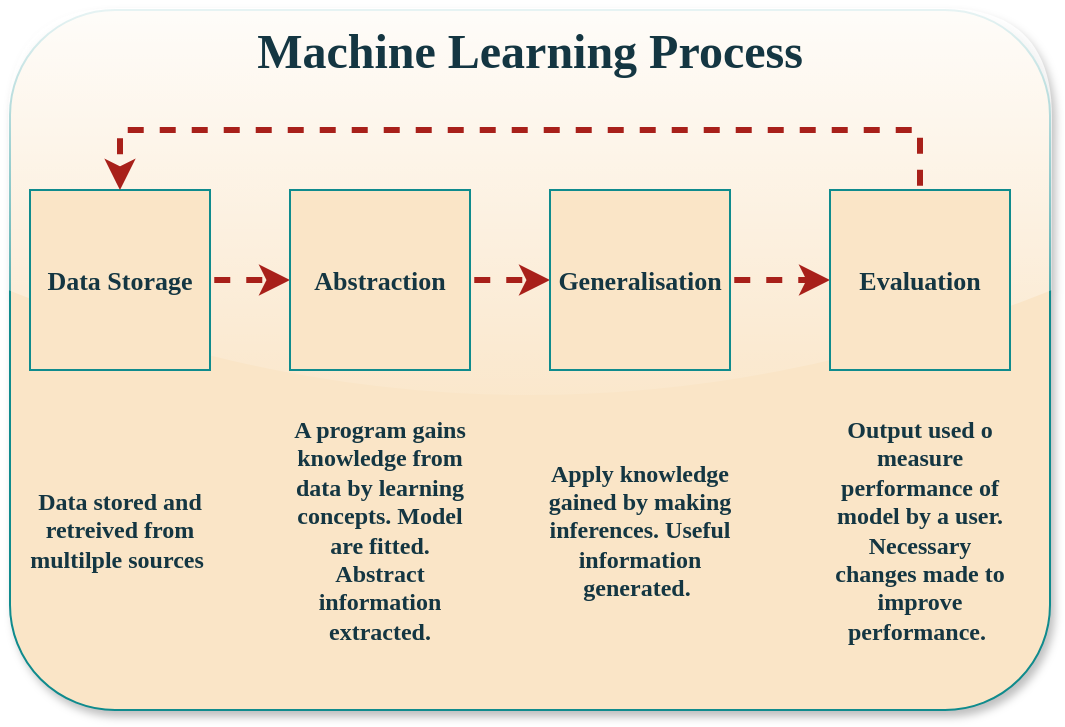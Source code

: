 <mxfile version="24.4.7" type="github">
  <diagram id="prtHgNgQTEPvFCAcTncT" name="Page-1">
    <mxGraphModel dx="756" dy="486" grid="1" gridSize="10" guides="1" tooltips="1" connect="1" arrows="1" fold="1" page="1" pageScale="1" pageWidth="827" pageHeight="1169" math="0" shadow="0">
      <root>
        <mxCell id="0" />
        <mxCell id="1" parent="0" />
        <mxCell id="fXX9wSg6Y7w_bflggcrf-18" value="" style="rounded=1;textOpacity=10;labelBackgroundColor=none;fillColor=#FAE5C7;strokeColor=#0F8B8D;fontSize=13;textShadow=0;labelBorderColor=none;whiteSpace=wrap;html=1;spacing=0;fontFamily=Comic Sans MS;glass=1;shadow=1;fillStyle=auto;fontColor=#143642;" vertex="1" parent="1">
          <mxGeometry x="20" y="150" width="520" height="350" as="geometry" />
        </mxCell>
        <mxCell id="fXX9wSg6Y7w_bflggcrf-5" value="" style="edgeStyle=orthogonalEdgeStyle;rounded=0;orthogonalLoop=1;jettySize=auto;html=1;fillColor=#FAE5C7;strokeColor=#A8201A;flowAnimation=1;strokeWidth=3;labelBackgroundColor=none;fontColor=default;" edge="1" parent="1" source="fXX9wSg6Y7w_bflggcrf-1" target="fXX9wSg6Y7w_bflggcrf-2">
          <mxGeometry relative="1" as="geometry" />
        </mxCell>
        <mxCell id="fXX9wSg6Y7w_bflggcrf-1" value="" style="whiteSpace=wrap;html=1;aspect=fixed;labelBackgroundColor=none;fillColor=#FAE5C7;strokeColor=#0F8B8D;fontColor=#143642;" vertex="1" parent="1">
          <mxGeometry x="30" y="240" width="90" height="90" as="geometry" />
        </mxCell>
        <mxCell id="fXX9wSg6Y7w_bflggcrf-6" value="" style="edgeStyle=orthogonalEdgeStyle;rounded=0;orthogonalLoop=1;jettySize=auto;html=1;fillColor=#FAE5C7;strokeColor=#A8201A;strokeWidth=3;flowAnimation=1;labelBackgroundColor=none;fontColor=default;" edge="1" parent="1" source="fXX9wSg6Y7w_bflggcrf-2" target="fXX9wSg6Y7w_bflggcrf-3">
          <mxGeometry relative="1" as="geometry" />
        </mxCell>
        <mxCell id="fXX9wSg6Y7w_bflggcrf-2" value="" style="whiteSpace=wrap;html=1;aspect=fixed;labelBackgroundColor=none;fillColor=#FAE5C7;strokeColor=#0F8B8D;fontColor=#143642;" vertex="1" parent="1">
          <mxGeometry x="160" y="240" width="90" height="90" as="geometry" />
        </mxCell>
        <mxCell id="fXX9wSg6Y7w_bflggcrf-7" value="" style="edgeStyle=orthogonalEdgeStyle;rounded=0;orthogonalLoop=1;jettySize=auto;html=1;fillColor=#FAE5C7;strokeColor=#A8201A;strokeWidth=3;flowAnimation=1;labelBackgroundColor=none;fontColor=default;" edge="1" parent="1" source="fXX9wSg6Y7w_bflggcrf-3" target="fXX9wSg6Y7w_bflggcrf-4">
          <mxGeometry relative="1" as="geometry" />
        </mxCell>
        <mxCell id="fXX9wSg6Y7w_bflggcrf-3" value="" style="whiteSpace=wrap;html=1;aspect=fixed;labelBackgroundColor=none;fillColor=#FAE5C7;strokeColor=#0F8B8D;fontColor=#143642;" vertex="1" parent="1">
          <mxGeometry x="290" y="240" width="90" height="90" as="geometry" />
        </mxCell>
        <mxCell id="fXX9wSg6Y7w_bflggcrf-4" value="" style="whiteSpace=wrap;html=1;aspect=fixed;labelBackgroundColor=none;fillColor=#FAE5C7;strokeColor=#0F8B8D;fontColor=#143642;" vertex="1" parent="1">
          <mxGeometry x="430" y="240" width="90" height="90" as="geometry" />
        </mxCell>
        <mxCell id="fXX9wSg6Y7w_bflggcrf-8" value="Data Storage" style="text;html=1;align=center;verticalAlign=middle;whiteSpace=wrap;rounded=0;fillColor=#FAE5C7;fontStyle=1;fontColor=#143642;strokeColor=#0F8B8D;fontSize=13;labelBorderColor=none;labelBackgroundColor=none;textShadow=0;fontFamily=Comic Sans MS;" vertex="1" parent="1">
          <mxGeometry x="30" y="240" width="90" height="90" as="geometry" />
        </mxCell>
        <mxCell id="fXX9wSg6Y7w_bflggcrf-9" value="Abstraction" style="text;html=1;align=center;verticalAlign=middle;whiteSpace=wrap;rounded=0;fontStyle=1;fillColor=#FAE5C7;fontColor=#143642;strokeColor=#0F8B8D;fontSize=13;labelBorderColor=none;labelBackgroundColor=none;textShadow=0;fontFamily=Comic Sans MS;" vertex="1" parent="1">
          <mxGeometry x="160" y="240" width="90" height="90" as="geometry" />
        </mxCell>
        <mxCell id="fXX9wSg6Y7w_bflggcrf-16" style="edgeStyle=orthogonalEdgeStyle;rounded=0;orthogonalLoop=1;jettySize=auto;html=1;exitX=0.5;exitY=0;exitDx=0;exitDy=0;entryX=0.5;entryY=0;entryDx=0;entryDy=0;fillColor=#FAE5C7;strokeColor=#A8201A;strokeWidth=3;flowAnimation=1;labelBackgroundColor=none;fontColor=default;" edge="1" parent="1" source="fXX9wSg6Y7w_bflggcrf-10" target="fXX9wSg6Y7w_bflggcrf-8">
          <mxGeometry relative="1" as="geometry">
            <Array as="points">
              <mxPoint x="475" y="210" />
              <mxPoint x="75" y="210" />
            </Array>
          </mxGeometry>
        </mxCell>
        <mxCell id="fXX9wSg6Y7w_bflggcrf-10" value="Evaluation" style="text;html=1;align=center;verticalAlign=middle;whiteSpace=wrap;rounded=0;fontStyle=1;fillColor=#FAE5C7;fontColor=#143642;strokeColor=#0F8B8D;fontSize=13;labelBorderColor=none;labelBackgroundColor=none;textShadow=0;fontFamily=Comic Sans MS;" vertex="1" parent="1">
          <mxGeometry x="430" y="240" width="90" height="90" as="geometry" />
        </mxCell>
        <mxCell id="fXX9wSg6Y7w_bflggcrf-11" value="Generalisation" style="text;html=1;align=center;verticalAlign=middle;whiteSpace=wrap;rounded=0;fontStyle=1;fillColor=#FAE5C7;fontColor=#143642;strokeColor=#0F8B8D;fontSize=13;labelBorderColor=none;labelBackgroundColor=none;textShadow=0;fontFamily=Comic Sans MS;" vertex="1" parent="1">
          <mxGeometry x="290" y="240" width="90" height="90" as="geometry" />
        </mxCell>
        <mxCell id="fXX9wSg6Y7w_bflggcrf-12" value="Data stored and retreived from multilple sources&amp;nbsp;" style="text;align=center;verticalAlign=middle;rounded=0;shadow=1;perimeterSpacing=1;opacity=60;fontStyle=1;textShadow=0;labelBackgroundColor=none;whiteSpace=wrap;html=1;spacing=0;fontFamily=Comic Sans MS;fontColor=#143642;" vertex="1" parent="1">
          <mxGeometry x="30" y="350" width="90" height="120" as="geometry" />
        </mxCell>
        <mxCell id="fXX9wSg6Y7w_bflggcrf-13" value="A program gains knowledge from data by learning concepts. Model are fitted. Abstract information extracted." style="text;align=center;verticalAlign=middle;rounded=0;shadow=1;perimeterSpacing=1;opacity=60;fontStyle=1;textShadow=0;labelBackgroundColor=none;whiteSpace=wrap;html=1;spacing=0;fontFamily=Comic Sans MS;fontColor=#143642;" vertex="1" parent="1">
          <mxGeometry x="160" y="350" width="90" height="120" as="geometry" />
        </mxCell>
        <mxCell id="fXX9wSg6Y7w_bflggcrf-14" value="Output used o measure performance of model by a user. Necessary changes made to improve performance.&amp;nbsp;" style="text;align=center;verticalAlign=middle;rounded=0;shadow=1;perimeterSpacing=1;opacity=60;fontStyle=1;textShadow=0;labelBackgroundColor=none;whiteSpace=wrap;html=1;spacing=0;fontFamily=Comic Sans MS;fontColor=#143642;" vertex="1" parent="1">
          <mxGeometry x="430" y="350" width="90" height="120" as="geometry" />
        </mxCell>
        <mxCell id="fXX9wSg6Y7w_bflggcrf-15" value="Apply knowledge gained by making inferences. Useful information generated.&amp;nbsp;" style="text;align=center;verticalAlign=middle;rounded=0;shadow=1;perimeterSpacing=1;opacity=60;fontStyle=1;textShadow=0;labelBackgroundColor=none;whiteSpace=wrap;html=1;spacing=0;fontFamily=Comic Sans MS;fontColor=#143642;" vertex="1" parent="1">
          <mxGeometry x="290" y="350" width="90" height="120" as="geometry" />
        </mxCell>
        <mxCell id="fXX9wSg6Y7w_bflggcrf-22" value="&lt;h1 style=&quot;margin-top: 0px;&quot;&gt;Machine Learning Process&lt;/h1&gt;" style="text;html=1;whiteSpace=wrap;overflow=hidden;rounded=0;align=center;labelBackgroundColor=none;fontColor=#143642;fontFamily=Comic Sans MS;" vertex="1" parent="1">
          <mxGeometry x="85" y="150" width="390" height="40" as="geometry" />
        </mxCell>
      </root>
    </mxGraphModel>
  </diagram>
</mxfile>
